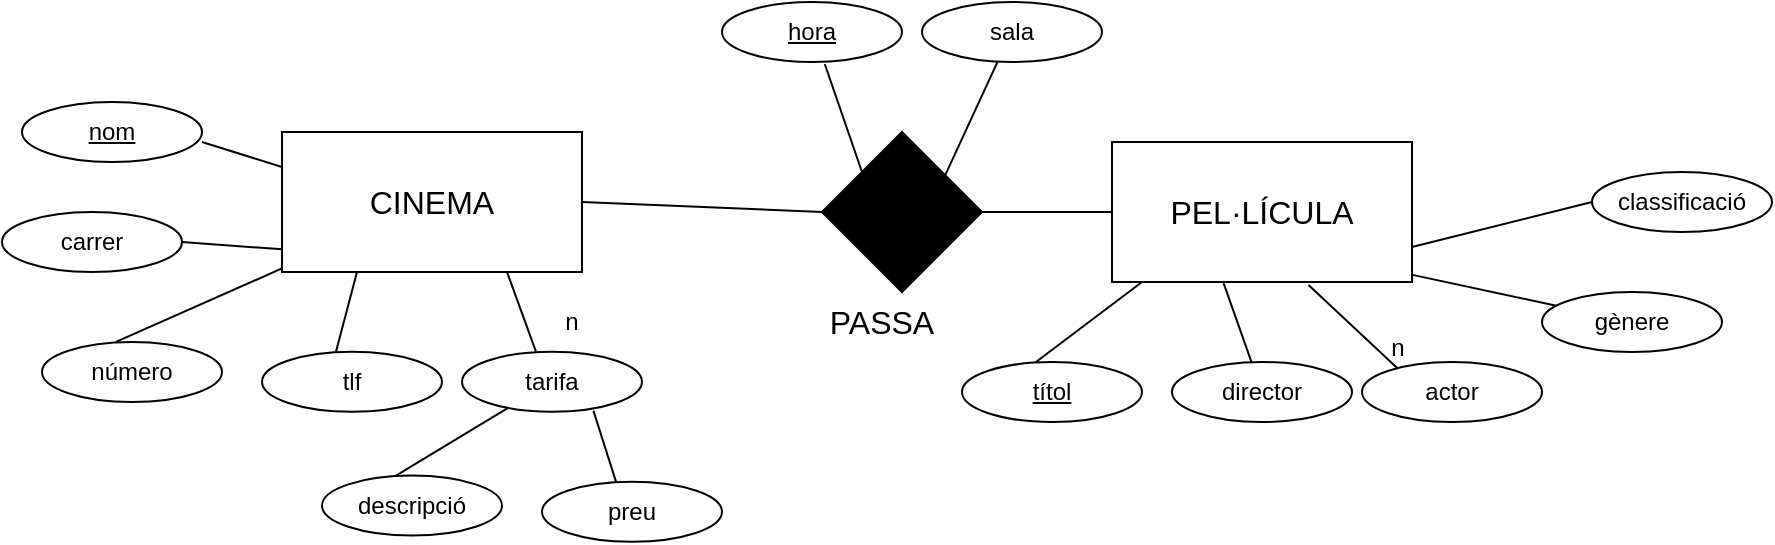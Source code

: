 <mxfile version="20.3.0" type="device"><diagram id="voGVvkTkCq9twKlCey9D" name="Página-1"><mxGraphModel dx="469" dy="867" grid="1" gridSize="10" guides="1" tooltips="1" connect="1" arrows="1" fold="1" page="1" pageScale="1" pageWidth="827" pageHeight="1169" math="0" shadow="0"><root><mxCell id="0"/><mxCell id="1" parent="0"/><mxCell id="LWfIrG39IFdM5cdreN-x-21" value="&lt;span style=&quot;font-size: 16px;&quot;&gt;CINEMA&lt;br&gt;&lt;/span&gt;" style="rounded=0;whiteSpace=wrap;html=1;" parent="1" vertex="1"><mxGeometry x="1190" y="885" width="150" height="70" as="geometry"/></mxCell><mxCell id="LWfIrG39IFdM5cdreN-x-31" value="tlf" style="ellipse;whiteSpace=wrap;html=1;" parent="1" vertex="1"><mxGeometry x="1180" y="994.86" width="90" height="30" as="geometry"/></mxCell><mxCell id="LWfIrG39IFdM5cdreN-x-32" value="" style="endArrow=none;html=1;rounded=0;fontSize=16;entryX=0.25;entryY=1;entryDx=0;entryDy=0;exitX=0.411;exitY=-0.001;exitDx=0;exitDy=0;exitPerimeter=0;" parent="1" source="LWfIrG39IFdM5cdreN-x-31" target="LWfIrG39IFdM5cdreN-x-21" edge="1"><mxGeometry width="50" height="50" relative="1" as="geometry"><mxPoint x="1230" y="990" as="sourcePoint"/><mxPoint x="1310" y="955.0" as="targetPoint"/></mxGeometry></mxCell><mxCell id="LWfIrG39IFdM5cdreN-x-33" value="&lt;u&gt;nom&lt;/u&gt;" style="ellipse;whiteSpace=wrap;html=1;" parent="1" vertex="1"><mxGeometry x="1060" y="870" width="90" height="30" as="geometry"/></mxCell><mxCell id="LWfIrG39IFdM5cdreN-x-34" value="" style="endArrow=none;html=1;rounded=0;fontSize=16;entryX=0;entryY=0.25;entryDx=0;entryDy=0;" parent="1" target="LWfIrG39IFdM5cdreN-x-21" edge="1"><mxGeometry width="50" height="50" relative="1" as="geometry"><mxPoint x="1150" y="890" as="sourcePoint"/><mxPoint x="1210.0" y="955.0" as="targetPoint"/></mxGeometry></mxCell><mxCell id="LWfIrG39IFdM5cdreN-x-37" value="&lt;span style=&quot;font-size: 16px;&quot;&gt;PEL·LÍCULA&lt;br&gt;&lt;/span&gt;" style="rounded=0;whiteSpace=wrap;html=1;" parent="1" vertex="1"><mxGeometry x="1605" y="890" width="150" height="70" as="geometry"/></mxCell><mxCell id="LWfIrG39IFdM5cdreN-x-38" value="" style="rhombus;whiteSpace=wrap;html=1;shadow=0;fontSize=16;fillColor=#000000;" parent="1" vertex="1"><mxGeometry x="1460" y="885" width="80" height="80" as="geometry"/></mxCell><mxCell id="LWfIrG39IFdM5cdreN-x-40" value="&lt;span style=&quot;font-size: 16px;&quot;&gt;PASSA&lt;/span&gt;" style="text;html=1;strokeColor=none;fillColor=none;align=center;verticalAlign=middle;whiteSpace=wrap;rounded=0;fontSize=12;" parent="1" vertex="1"><mxGeometry x="1460" y="965" width="60" height="30" as="geometry"/></mxCell><mxCell id="LWfIrG39IFdM5cdreN-x-41" value="director" style="ellipse;whiteSpace=wrap;html=1;" parent="1" vertex="1"><mxGeometry x="1635" y="1000" width="90" height="30" as="geometry"/></mxCell><mxCell id="LWfIrG39IFdM5cdreN-x-42" value="" style="endArrow=none;html=1;rounded=0;fontSize=16;entryX=0.372;entryY=1.008;entryDx=0;entryDy=0;entryPerimeter=0;" parent="1" source="LWfIrG39IFdM5cdreN-x-41" target="LWfIrG39IFdM5cdreN-x-37" edge="1"><mxGeometry width="50" height="50" relative="1" as="geometry"><mxPoint x="1670" y="1000" as="sourcePoint"/><mxPoint x="1780.0" y="965.0" as="targetPoint"/></mxGeometry></mxCell><mxCell id="LWfIrG39IFdM5cdreN-x-43" value="&lt;u&gt;títol&lt;/u&gt;" style="ellipse;whiteSpace=wrap;html=1;" parent="1" vertex="1"><mxGeometry x="1530" y="1000" width="90" height="30" as="geometry"/></mxCell><mxCell id="LWfIrG39IFdM5cdreN-x-44" value="" style="endArrow=none;html=1;rounded=0;fontSize=16;exitX=0.411;exitY=-0.001;exitDx=0;exitDy=0;exitPerimeter=0;" parent="1" source="LWfIrG39IFdM5cdreN-x-43" edge="1"><mxGeometry width="50" height="50" relative="1" as="geometry"><mxPoint x="1600" y="1000" as="sourcePoint"/><mxPoint x="1620" y="960" as="targetPoint"/></mxGeometry></mxCell><mxCell id="LWfIrG39IFdM5cdreN-x-45" value="" style="endArrow=none;html=1;rounded=0;fontSize=16;entryX=1;entryY=0.5;entryDx=0;entryDy=0;exitX=0;exitY=0.5;exitDx=0;exitDy=0;" parent="1" source="LWfIrG39IFdM5cdreN-x-37" target="LWfIrG39IFdM5cdreN-x-38" edge="1"><mxGeometry width="50" height="50" relative="1" as="geometry"><mxPoint x="1446.99" y="1124.97" as="sourcePoint"/><mxPoint x="1440" y="1090.0" as="targetPoint"/></mxGeometry></mxCell><mxCell id="LWfIrG39IFdM5cdreN-x-46" value="&lt;u&gt;hora&lt;/u&gt;" style="ellipse;whiteSpace=wrap;html=1;" parent="1" vertex="1"><mxGeometry x="1410" y="820" width="90" height="30" as="geometry"/></mxCell><mxCell id="LWfIrG39IFdM5cdreN-x-47" value="" style="endArrow=none;html=1;rounded=0;fontSize=16;entryX=0;entryY=0;entryDx=0;entryDy=0;exitX=0.571;exitY=1.033;exitDx=0;exitDy=0;exitPerimeter=0;" parent="1" source="LWfIrG39IFdM5cdreN-x-46" target="LWfIrG39IFdM5cdreN-x-38" edge="1"><mxGeometry width="50" height="50" relative="1" as="geometry"><mxPoint x="1480" y="994.86" as="sourcePoint"/><mxPoint x="1500.76" y="964.04" as="targetPoint"/></mxGeometry></mxCell><mxCell id="LWfIrG39IFdM5cdreN-x-48" value="" style="endArrow=none;html=1;rounded=0;fontSize=16;entryX=1;entryY=0.5;entryDx=0;entryDy=0;exitX=1;exitY=0.5;exitDx=0;exitDy=0;" parent="1" target="LWfIrG39IFdM5cdreN-x-21" edge="1"><mxGeometry width="50" height="50" relative="1" as="geometry"><mxPoint x="1460" y="925" as="sourcePoint"/><mxPoint x="1550" y="935" as="targetPoint"/></mxGeometry></mxCell><mxCell id="OIz4d-vytl-0dXXl8i0l-1" value="número" style="ellipse;whiteSpace=wrap;html=1;" parent="1" vertex="1"><mxGeometry x="1070" y="990" width="90" height="30" as="geometry"/></mxCell><mxCell id="OIz4d-vytl-0dXXl8i0l-2" value="" style="endArrow=none;html=1;rounded=0;fontSize=16;exitX=0.411;exitY=-0.001;exitDx=0;exitDy=0;exitPerimeter=0;" parent="1" source="OIz4d-vytl-0dXXl8i0l-1" target="LWfIrG39IFdM5cdreN-x-21" edge="1"><mxGeometry width="50" height="50" relative="1" as="geometry"><mxPoint x="1161" y="1035" as="sourcePoint"/><mxPoint x="1241" y="1000.0" as="targetPoint"/></mxGeometry></mxCell><mxCell id="OIz4d-vytl-0dXXl8i0l-3" value="carrer" style="ellipse;whiteSpace=wrap;html=1;" parent="1" vertex="1"><mxGeometry x="1050" y="925" width="90" height="30" as="geometry"/></mxCell><mxCell id="OIz4d-vytl-0dXXl8i0l-4" value="" style="endArrow=none;html=1;rounded=0;fontSize=16;entryX=0.001;entryY=0.838;entryDx=0;entryDy=0;exitX=1;exitY=0.5;exitDx=0;exitDy=0;entryPerimeter=0;" parent="1" source="OIz4d-vytl-0dXXl8i0l-3" target="LWfIrG39IFdM5cdreN-x-21" edge="1"><mxGeometry width="50" height="50" relative="1" as="geometry"><mxPoint x="1050" y="1029.86" as="sourcePoint"/><mxPoint x="1130" y="994.86" as="targetPoint"/></mxGeometry></mxCell><mxCell id="OIz4d-vytl-0dXXl8i0l-6" value="tarifa" style="ellipse;whiteSpace=wrap;html=1;" parent="1" vertex="1"><mxGeometry x="1280" y="994.86" width="90" height="30" as="geometry"/></mxCell><mxCell id="OIz4d-vytl-0dXXl8i0l-7" value="" style="endArrow=none;html=1;rounded=0;fontSize=16;entryX=0.75;entryY=1;entryDx=0;entryDy=0;exitX=0.411;exitY=-0.001;exitDx=0;exitDy=0;exitPerimeter=0;" parent="1" source="OIz4d-vytl-0dXXl8i0l-6" target="LWfIrG39IFdM5cdreN-x-21" edge="1"><mxGeometry width="50" height="50" relative="1" as="geometry"><mxPoint x="1330" y="990" as="sourcePoint"/><mxPoint x="1327.5" y="955" as="targetPoint"/></mxGeometry></mxCell><mxCell id="OIz4d-vytl-0dXXl8i0l-8" value="preu" style="ellipse;whiteSpace=wrap;html=1;" parent="1" vertex="1"><mxGeometry x="1320" y="1059.86" width="90" height="30" as="geometry"/></mxCell><mxCell id="OIz4d-vytl-0dXXl8i0l-9" value="" style="endArrow=none;html=1;rounded=0;fontSize=16;entryX=0.73;entryY=0.982;entryDx=0;entryDy=0;exitX=0.411;exitY=-0.001;exitDx=0;exitDy=0;exitPerimeter=0;entryPerimeter=0;" parent="1" source="OIz4d-vytl-0dXXl8i0l-8" target="OIz4d-vytl-0dXXl8i0l-6" edge="1"><mxGeometry width="50" height="50" relative="1" as="geometry"><mxPoint x="1370" y="1055" as="sourcePoint"/><mxPoint x="1342.5" y="1020" as="targetPoint"/></mxGeometry></mxCell><mxCell id="OIz4d-vytl-0dXXl8i0l-10" value="descripció" style="ellipse;whiteSpace=wrap;html=1;" parent="1" vertex="1"><mxGeometry x="1210" y="1056.79" width="90" height="30" as="geometry"/></mxCell><mxCell id="OIz4d-vytl-0dXXl8i0l-11" value="" style="endArrow=none;html=1;rounded=0;fontSize=16;exitX=0.411;exitY=-0.001;exitDx=0;exitDy=0;exitPerimeter=0;" parent="1" source="OIz4d-vytl-0dXXl8i0l-10" target="OIz4d-vytl-0dXXl8i0l-6" edge="1"><mxGeometry width="50" height="50" relative="1" as="geometry"><mxPoint x="1301" y="1101.79" as="sourcePoint"/><mxPoint x="1330" y="1020.002" as="targetPoint"/></mxGeometry></mxCell><mxCell id="OIz4d-vytl-0dXXl8i0l-12" value="n" style="text;html=1;strokeColor=none;fillColor=none;align=center;verticalAlign=middle;whiteSpace=wrap;rounded=0;" parent="1" vertex="1"><mxGeometry x="1320" y="965" width="30" height="30" as="geometry"/></mxCell><mxCell id="OIz4d-vytl-0dXXl8i0l-13" value="sala" style="ellipse;whiteSpace=wrap;html=1;" parent="1" vertex="1"><mxGeometry x="1510" y="820" width="90" height="30" as="geometry"/></mxCell><mxCell id="OIz4d-vytl-0dXXl8i0l-14" value="" style="endArrow=none;html=1;rounded=0;fontSize=16;entryX=0.75;entryY=0.313;entryDx=0;entryDy=0;exitX=0.419;exitY=1.002;exitDx=0;exitDy=0;exitPerimeter=0;entryPerimeter=0;" parent="1" source="OIz4d-vytl-0dXXl8i0l-13" target="LWfIrG39IFdM5cdreN-x-38" edge="1"><mxGeometry width="50" height="50" relative="1" as="geometry"><mxPoint x="1559.24" y="1020.82" as="sourcePoint"/><mxPoint x="1580.0" y="990.0" as="targetPoint"/></mxGeometry></mxCell><mxCell id="OIz4d-vytl-0dXXl8i0l-15" value="gènere" style="ellipse;whiteSpace=wrap;html=1;" parent="1" vertex="1"><mxGeometry x="1820" y="965" width="90" height="30" as="geometry"/></mxCell><mxCell id="OIz4d-vytl-0dXXl8i0l-16" value="classificació" style="ellipse;whiteSpace=wrap;html=1;" parent="1" vertex="1"><mxGeometry x="1845" y="905" width="90" height="30" as="geometry"/></mxCell><mxCell id="OIz4d-vytl-0dXXl8i0l-17" value="" style="endArrow=none;html=1;rounded=0;fontSize=16;entryX=1.002;entryY=0.949;entryDx=0;entryDy=0;entryPerimeter=0;" parent="1" source="OIz4d-vytl-0dXXl8i0l-15" target="LWfIrG39IFdM5cdreN-x-37" edge="1"><mxGeometry width="50" height="50" relative="1" as="geometry"><mxPoint x="1700.99" y="1009.97" as="sourcePoint"/><mxPoint x="1709.5" y="970.14" as="targetPoint"/></mxGeometry></mxCell><mxCell id="OIz4d-vytl-0dXXl8i0l-18" value="" style="endArrow=none;html=1;rounded=0;fontSize=16;entryX=1;entryY=0.75;entryDx=0;entryDy=0;exitX=0;exitY=0.5;exitDx=0;exitDy=0;" parent="1" source="OIz4d-vytl-0dXXl8i0l-16" target="LWfIrG39IFdM5cdreN-x-37" edge="1"><mxGeometry width="50" height="50" relative="1" as="geometry"><mxPoint x="1787.194" y="992.069" as="sourcePoint"/><mxPoint x="1750.75" y="971.26" as="targetPoint"/></mxGeometry></mxCell><mxCell id="MEUw2Vnrh980ePX5Wfbb-1" value="actor" style="ellipse;whiteSpace=wrap;html=1;" vertex="1" parent="1"><mxGeometry x="1730" y="1000" width="90" height="30" as="geometry"/></mxCell><mxCell id="MEUw2Vnrh980ePX5Wfbb-2" value="" style="endArrow=none;html=1;rounded=0;fontSize=16;entryX=0.655;entryY=1.022;entryDx=0;entryDy=0;entryPerimeter=0;exitX=0.197;exitY=0.104;exitDx=0;exitDy=0;exitPerimeter=0;" edge="1" parent="1" source="MEUw2Vnrh980ePX5Wfbb-1" target="LWfIrG39IFdM5cdreN-x-37"><mxGeometry width="50" height="50" relative="1" as="geometry"><mxPoint x="1684.772" y="1010.102" as="sourcePoint"/><mxPoint x="1670.8" y="970.56" as="targetPoint"/></mxGeometry></mxCell><mxCell id="MEUw2Vnrh980ePX5Wfbb-3" value="n" style="text;html=1;strokeColor=none;fillColor=none;align=center;verticalAlign=middle;whiteSpace=wrap;rounded=0;" vertex="1" parent="1"><mxGeometry x="1733" y="978" width="30" height="30" as="geometry"/></mxCell></root></mxGraphModel></diagram></mxfile>